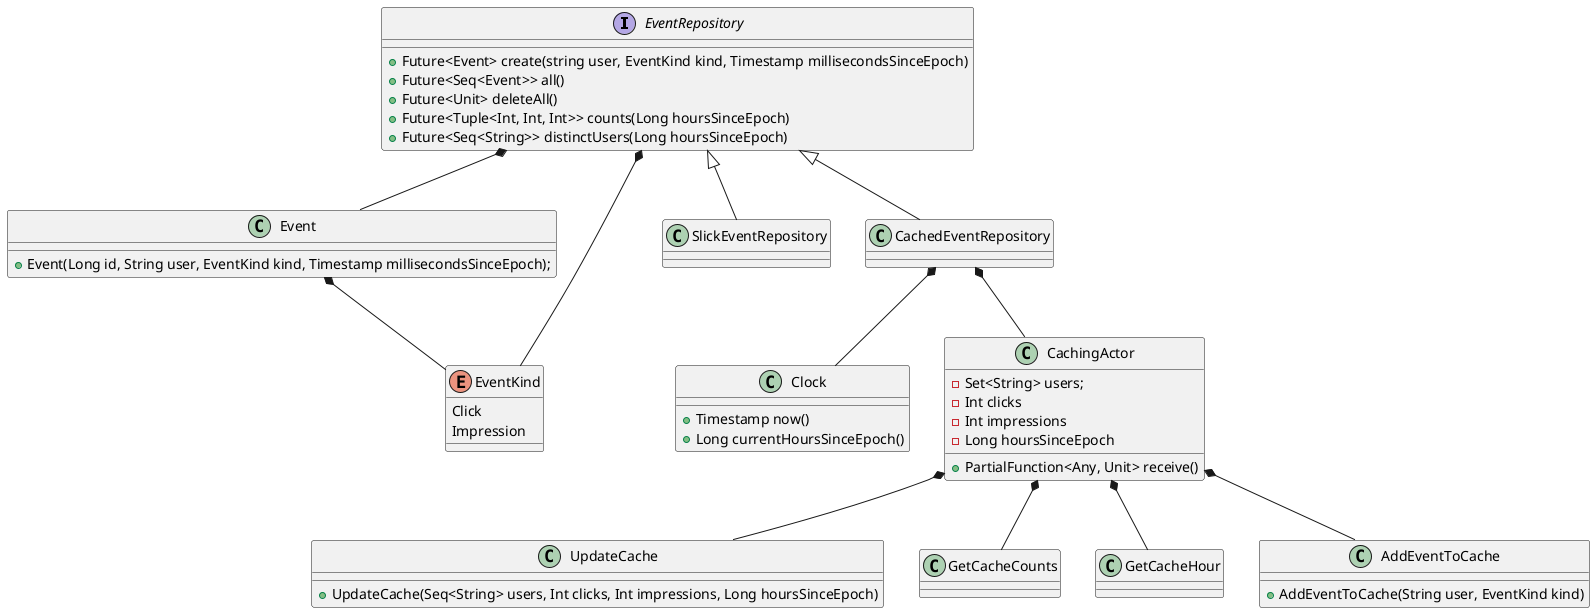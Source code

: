 @startuml
interface EventRepository {
        +Future<Event> create(string user, EventKind kind, Timestamp millisecondsSinceEpoch)
        +Future<Seq<Event>> all()
        +Future<Unit> deleteAll()
        +Future<Tuple<Int, Int, Int>> counts(Long hoursSinceEpoch)
        +Future<Seq<String>> distinctUsers(Long hoursSinceEpoch)
}

class Event {
       +Event(Long id, String user, EventKind kind, Timestamp millisecondsSinceEpoch);
}

enum EventKind {
        Click
        Impression
}

class SlickEventRepository
class CachedEventRepository
class Clock {
    +Timestamp now()
    +Long currentHoursSinceEpoch()
}

class CachingActor {
        -Set<String> users;
        -Int clicks
        -Int impressions
        -Long hoursSinceEpoch
        +PartialFunction<Any, Unit> receive()
}

class UpdateCache {
    +UpdateCache(Seq<String> users, Int clicks, Int impressions, Long hoursSinceEpoch)
}
class GetCacheCounts
class GetCacheHour
class AddEventToCache {
    +AddEventToCache(String user, EventKind kind)
}

EventRepository <|-- SlickEventRepository
EventRepository <|-- CachedEventRepository

EventRepository *-- Event
EventRepository *-- EventKind

Event *-- EventKind

CachedEventRepository *-- Clock
CachedEventRepository *-- CachingActor

CachingActor *-- UpdateCache
CachingActor *-- GetCacheCounts
CachingActor *-- GetCacheHour
CachingActor *-- AddEventToCache
@enduml